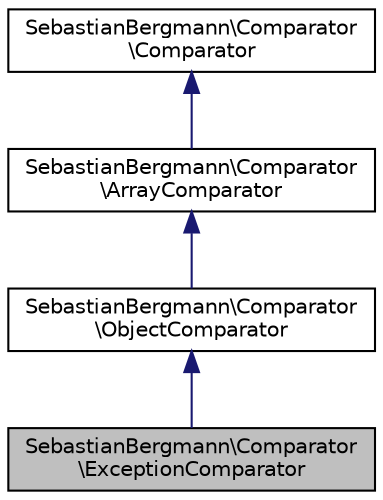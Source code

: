 digraph "SebastianBergmann\Comparator\ExceptionComparator"
{
  edge [fontname="Helvetica",fontsize="10",labelfontname="Helvetica",labelfontsize="10"];
  node [fontname="Helvetica",fontsize="10",shape=record];
  Node0 [label="SebastianBergmann\\Comparator\l\\ExceptionComparator",height=0.2,width=0.4,color="black", fillcolor="grey75", style="filled", fontcolor="black"];
  Node1 -> Node0 [dir="back",color="midnightblue",fontsize="10",style="solid",fontname="Helvetica"];
  Node1 [label="SebastianBergmann\\Comparator\l\\ObjectComparator",height=0.2,width=0.4,color="black", fillcolor="white", style="filled",URL="$classSebastianBergmann_1_1Comparator_1_1ObjectComparator.html"];
  Node2 -> Node1 [dir="back",color="midnightblue",fontsize="10",style="solid",fontname="Helvetica"];
  Node2 [label="SebastianBergmann\\Comparator\l\\ArrayComparator",height=0.2,width=0.4,color="black", fillcolor="white", style="filled",URL="$classSebastianBergmann_1_1Comparator_1_1ArrayComparator.html"];
  Node3 -> Node2 [dir="back",color="midnightblue",fontsize="10",style="solid",fontname="Helvetica"];
  Node3 [label="SebastianBergmann\\Comparator\l\\Comparator",height=0.2,width=0.4,color="black", fillcolor="white", style="filled",URL="$classSebastianBergmann_1_1Comparator_1_1Comparator.html"];
}
